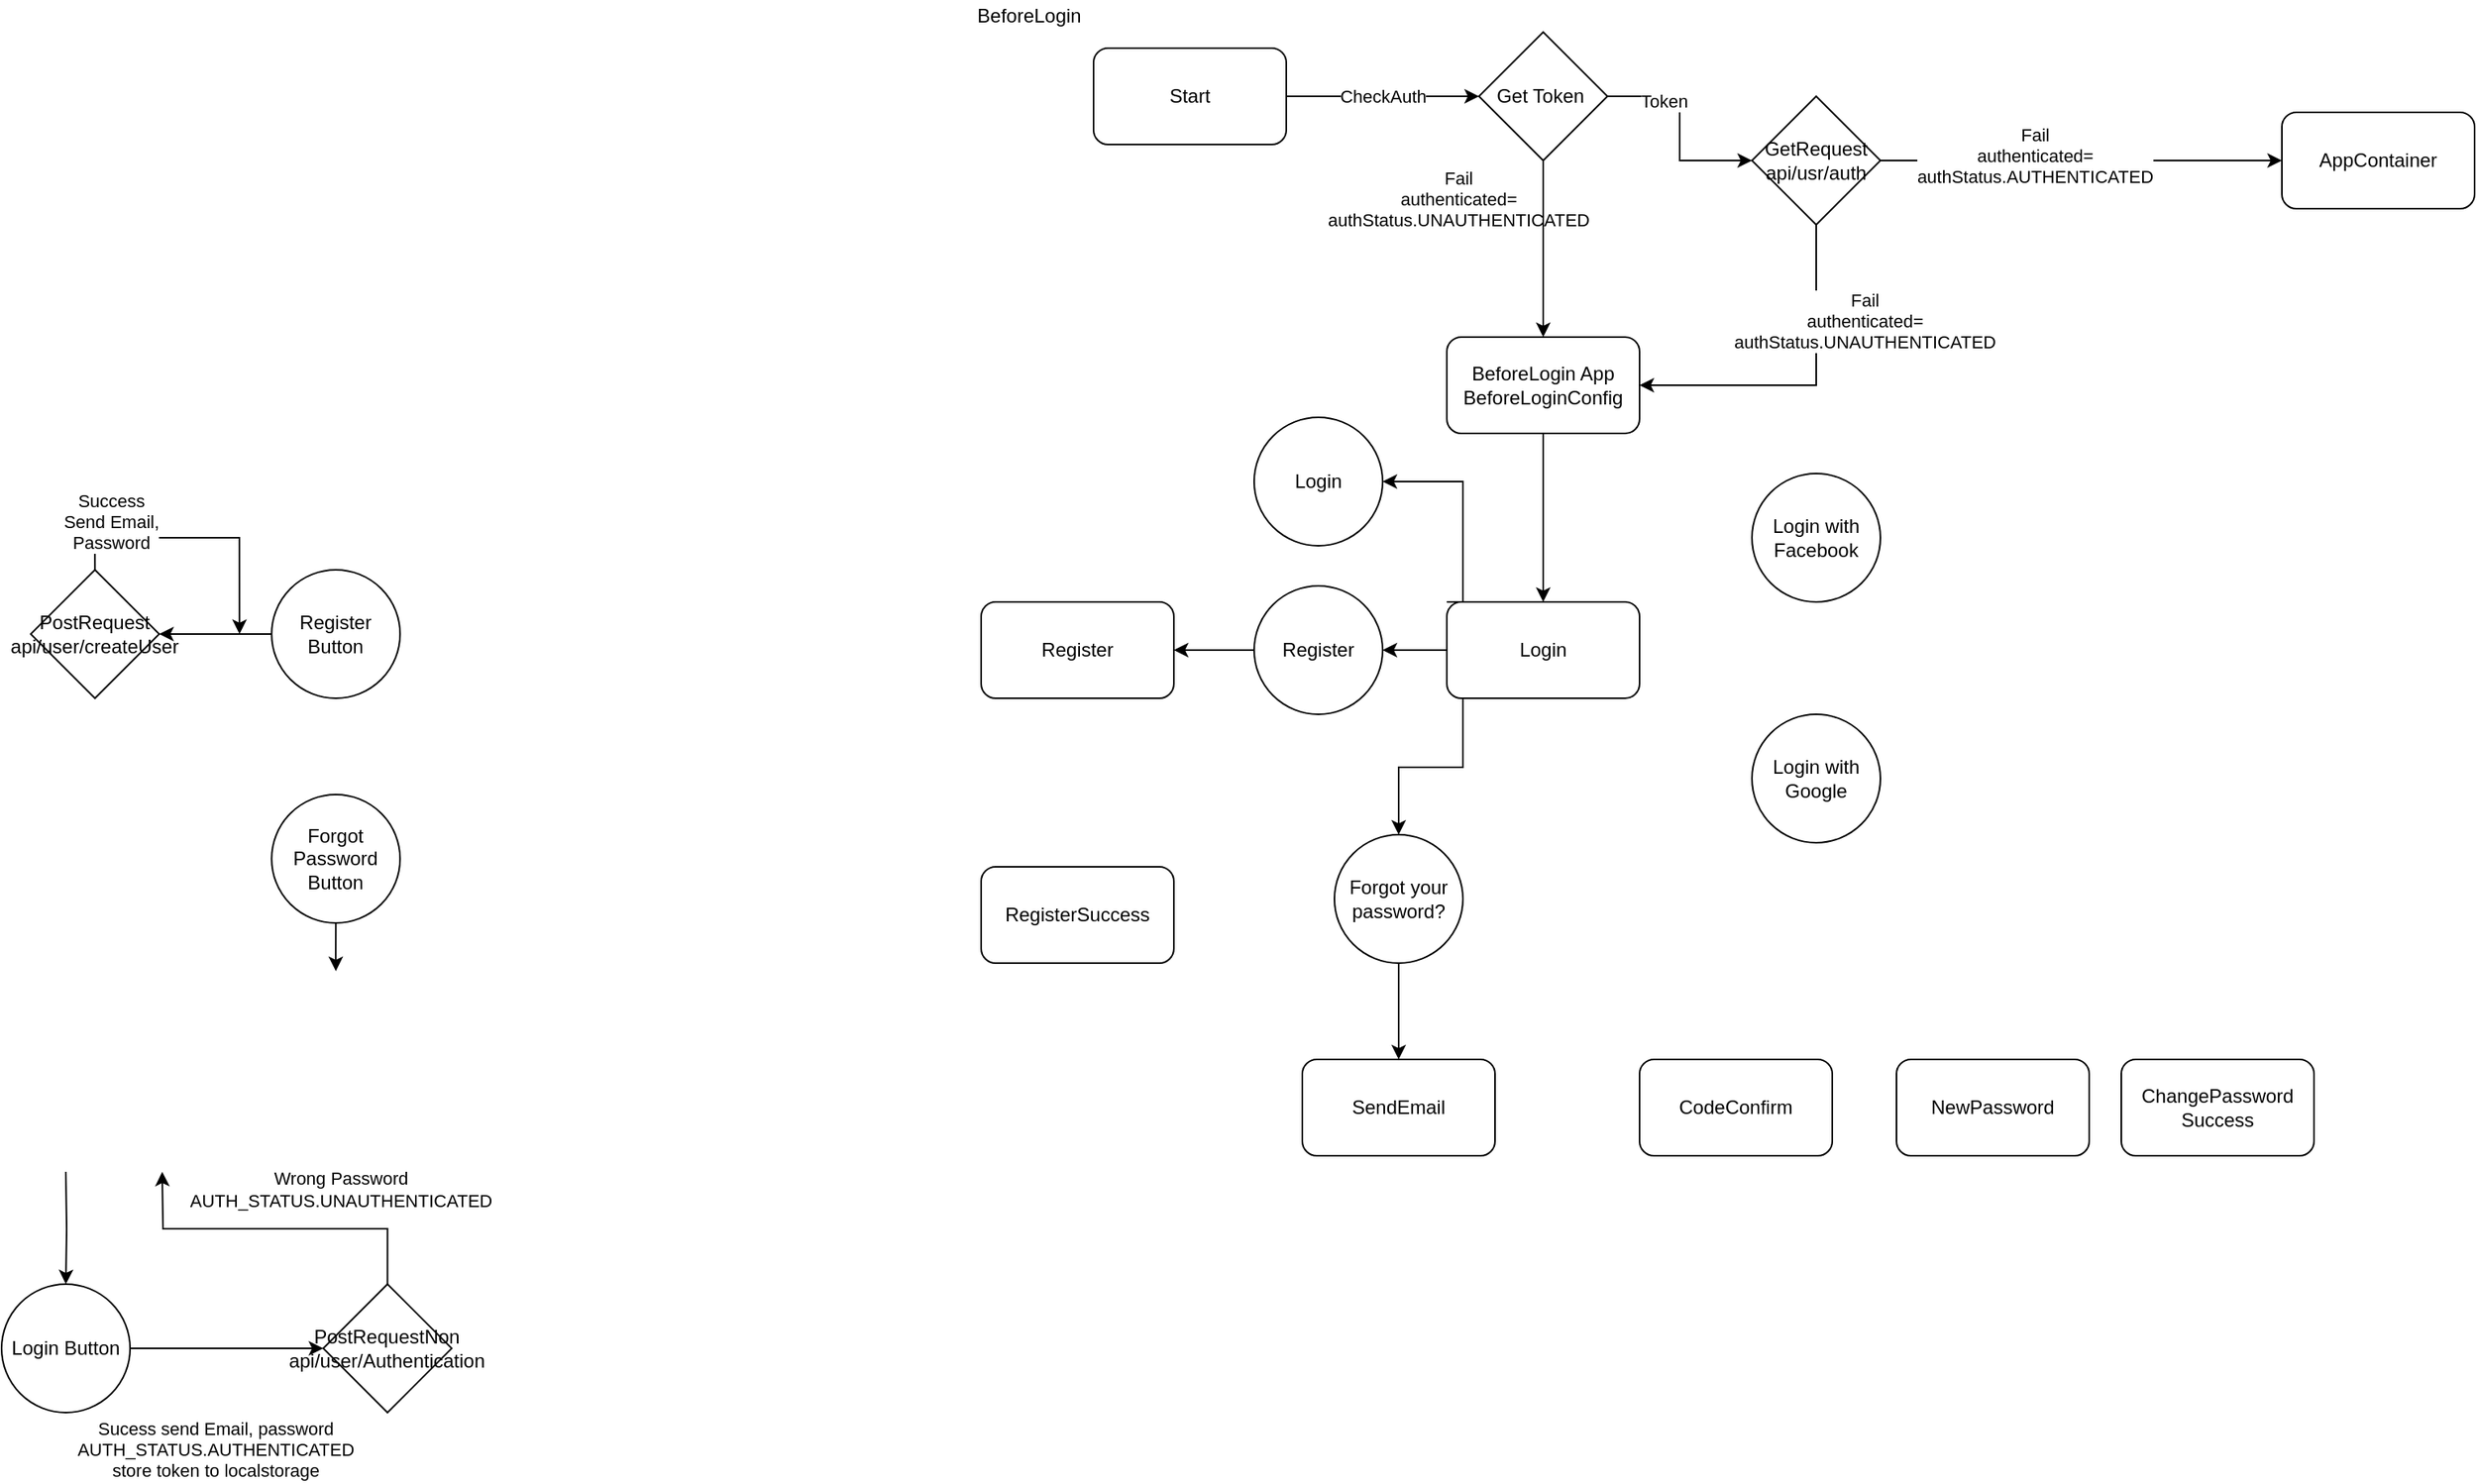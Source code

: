 <mxfile version="13.8.5" type="github">
  <diagram id="aokODsgRx68Id1cw1on9" name="Page-1">
    <mxGraphModel dx="3055" dy="1906" grid="1" gridSize="10" guides="1" tooltips="1" connect="1" arrows="1" fold="1" page="1" pageScale="1" pageWidth="850" pageHeight="1100" math="0" shadow="0">
      <root>
        <mxCell id="0" />
        <mxCell id="1" parent="0" />
        <mxCell id="LV5CCHK0L-nCkO7Zp9Pf-14" value="Fail&lt;br&gt;authenticated=&lt;br&gt;authStatus.UNAUTHENTICATED" style="edgeLabel;html=1;align=center;verticalAlign=middle;resizable=0;points=[];" vertex="1" connectable="0" parent="1">
          <mxGeometry x="-0.002" y="89.999" as="geometry">
            <mxPoint x="-3" y="24" as="offset" />
          </mxGeometry>
        </mxCell>
        <mxCell id="LV5CCHK0L-nCkO7Zp9Pf-4" value="" style="edgeStyle=orthogonalEdgeStyle;rounded=0;orthogonalLoop=1;jettySize=auto;html=1;" edge="1" parent="1" target="LV5CCHK0L-nCkO7Zp9Pf-43">
          <mxGeometry relative="1" as="geometry">
            <mxPoint x="-870" y="720" as="sourcePoint" />
          </mxGeometry>
        </mxCell>
        <mxCell id="LV5CCHK0L-nCkO7Zp9Pf-59" style="edgeStyle=orthogonalEdgeStyle;rounded=0;orthogonalLoop=1;jettySize=auto;html=1;exitX=0.5;exitY=1;exitDx=0;exitDy=0;" edge="1" parent="1" source="LV5CCHK0L-nCkO7Zp9Pf-5" target="LV5CCHK0L-nCkO7Zp9Pf-51">
          <mxGeometry relative="1" as="geometry" />
        </mxCell>
        <mxCell id="LV5CCHK0L-nCkO7Zp9Pf-5" value="BeforeLogin App&lt;br&gt;BeforeLoginConfig" style="rounded=1;whiteSpace=wrap;html=1;" vertex="1" parent="1">
          <mxGeometry x="-10" y="200" width="120" height="60" as="geometry" />
        </mxCell>
        <mxCell id="LV5CCHK0L-nCkO7Zp9Pf-6" value="&lt;meta charset=&quot;utf-8&quot;&gt;&lt;span style=&quot;color: rgb(0, 0, 0); font-family: helvetica; font-size: 11px; font-style: normal; font-weight: 400; letter-spacing: normal; text-align: center; text-indent: 0px; text-transform: none; word-spacing: 0px; background-color: rgb(255, 255, 255); display: inline; float: none;&quot;&gt;CheckAuth&lt;/span&gt;" style="edgeStyle=orthogonalEdgeStyle;rounded=0;orthogonalLoop=1;jettySize=auto;html=1;" edge="1" parent="1" source="LV5CCHK0L-nCkO7Zp9Pf-7" target="LV5CCHK0L-nCkO7Zp9Pf-13">
          <mxGeometry relative="1" as="geometry" />
        </mxCell>
        <mxCell id="LV5CCHK0L-nCkO7Zp9Pf-7" value="Start" style="rounded=1;whiteSpace=wrap;html=1;" vertex="1" parent="1">
          <mxGeometry x="-230" y="20" width="120" height="60" as="geometry" />
        </mxCell>
        <mxCell id="LV5CCHK0L-nCkO7Zp9Pf-49" style="edgeStyle=orthogonalEdgeStyle;rounded=0;orthogonalLoop=1;jettySize=auto;html=1;exitX=1;exitY=0.5;exitDx=0;exitDy=0;entryX=0;entryY=0.5;entryDx=0;entryDy=0;" edge="1" parent="1" source="LV5CCHK0L-nCkO7Zp9Pf-10" target="LV5CCHK0L-nCkO7Zp9Pf-48">
          <mxGeometry relative="1" as="geometry" />
        </mxCell>
        <mxCell id="LV5CCHK0L-nCkO7Zp9Pf-50" value="Fail&lt;br&gt;authenticated=&lt;br&gt;authStatus.AUTHENTICATED" style="edgeLabel;html=1;align=center;verticalAlign=middle;resizable=0;points=[];" vertex="1" connectable="0" parent="LV5CCHK0L-nCkO7Zp9Pf-49">
          <mxGeometry x="-0.232" y="3" relative="1" as="geometry">
            <mxPoint as="offset" />
          </mxGeometry>
        </mxCell>
        <mxCell id="LV5CCHK0L-nCkO7Zp9Pf-10" value="GetRequest&lt;br&gt;api/usr/auth" style="rhombus;whiteSpace=wrap;html=1;" vertex="1" parent="1">
          <mxGeometry x="180" y="50" width="80" height="80" as="geometry" />
        </mxCell>
        <mxCell id="LV5CCHK0L-nCkO7Zp9Pf-12" style="edgeStyle=orthogonalEdgeStyle;rounded=0;orthogonalLoop=1;jettySize=auto;html=1;exitX=0.5;exitY=1;exitDx=0;exitDy=0;entryX=0.5;entryY=0;entryDx=0;entryDy=0;" edge="1" parent="1" source="LV5CCHK0L-nCkO7Zp9Pf-13" target="LV5CCHK0L-nCkO7Zp9Pf-5">
          <mxGeometry relative="1" as="geometry">
            <mxPoint x="110" y="190" as="targetPoint" />
          </mxGeometry>
        </mxCell>
        <mxCell id="LV5CCHK0L-nCkO7Zp9Pf-46" style="edgeStyle=orthogonalEdgeStyle;rounded=0;orthogonalLoop=1;jettySize=auto;html=1;exitX=1;exitY=0.5;exitDx=0;exitDy=0;" edge="1" parent="1" source="LV5CCHK0L-nCkO7Zp9Pf-13" target="LV5CCHK0L-nCkO7Zp9Pf-10">
          <mxGeometry relative="1" as="geometry" />
        </mxCell>
        <mxCell id="LV5CCHK0L-nCkO7Zp9Pf-47" value="Token" style="edgeLabel;html=1;align=center;verticalAlign=middle;resizable=0;points=[];" vertex="1" connectable="0" parent="LV5CCHK0L-nCkO7Zp9Pf-46">
          <mxGeometry x="-0.462" y="-3" relative="1" as="geometry">
            <mxPoint as="offset" />
          </mxGeometry>
        </mxCell>
        <mxCell id="LV5CCHK0L-nCkO7Zp9Pf-13" value="Get Token&amp;nbsp;" style="rhombus;whiteSpace=wrap;html=1;" vertex="1" parent="1">
          <mxGeometry x="10" y="10" width="80" height="80" as="geometry" />
        </mxCell>
        <mxCell id="LV5CCHK0L-nCkO7Zp9Pf-15" value="Sucess send Email, password&lt;br&gt;AUTH_STATUS.AUTHENTICATED&lt;br&gt;store token to localstorage" style="edgeLabel;html=1;align=center;verticalAlign=middle;resizable=0;points=[];" vertex="1" connectable="0" parent="1">
          <mxGeometry x="-776.85" y="892.84" as="geometry" />
        </mxCell>
        <mxCell id="LV5CCHK0L-nCkO7Zp9Pf-16" style="edgeStyle=orthogonalEdgeStyle;rounded=0;orthogonalLoop=1;jettySize=auto;html=1;exitX=0.5;exitY=0;exitDx=0;exitDy=0;entryX=1;entryY=1;entryDx=0;entryDy=0;" edge="1" parent="1" source="LV5CCHK0L-nCkO7Zp9Pf-18">
          <mxGeometry relative="1" as="geometry">
            <mxPoint x="-810" y="720" as="targetPoint" />
          </mxGeometry>
        </mxCell>
        <mxCell id="LV5CCHK0L-nCkO7Zp9Pf-17" value="Wrong Password&lt;br&gt;AUTH_STATUS.UNAUTHENTICATED" style="edgeLabel;html=1;align=center;verticalAlign=middle;resizable=0;points=[];" vertex="1" connectable="0" parent="LV5CCHK0L-nCkO7Zp9Pf-16">
          <mxGeometry x="0.354" y="-1" relative="1" as="geometry">
            <mxPoint x="77.57" y="-24.0" as="offset" />
          </mxGeometry>
        </mxCell>
        <mxCell id="LV5CCHK0L-nCkO7Zp9Pf-18" value="PostRequestNon&lt;br&gt;api/user/Authentication" style="rhombus;whiteSpace=wrap;html=1;" vertex="1" parent="1">
          <mxGeometry x="-709.71" y="790" width="80" height="80" as="geometry" />
        </mxCell>
        <mxCell id="LV5CCHK0L-nCkO7Zp9Pf-19" value="Success&lt;br&gt;Send Email, &lt;br&gt;Password" style="edgeStyle=orthogonalEdgeStyle;rounded=0;orthogonalLoop=1;jettySize=auto;html=1;exitX=0.5;exitY=0;exitDx=0;exitDy=0;" edge="1" parent="1" source="LV5CCHK0L-nCkO7Zp9Pf-20">
          <mxGeometry x="-0.765" y="-14" relative="1" as="geometry">
            <mxPoint x="10" y="-24" as="offset" />
            <mxPoint x="-761.85" y="385" as="targetPoint" />
            <Array as="points">
              <mxPoint x="-851.85" y="325" />
              <mxPoint x="-761.85" y="325" />
            </Array>
          </mxGeometry>
        </mxCell>
        <mxCell id="LV5CCHK0L-nCkO7Zp9Pf-20" value="PostRequest&lt;br&gt;api/user/createUser" style="rhombus;whiteSpace=wrap;html=1;" vertex="1" parent="1">
          <mxGeometry x="-891.85" y="345" width="80" height="80" as="geometry" />
        </mxCell>
        <mxCell id="LV5CCHK0L-nCkO7Zp9Pf-38" value="" style="edgeStyle=orthogonalEdgeStyle;rounded=0;orthogonalLoop=1;jettySize=auto;html=1;" edge="1" parent="1" source="LV5CCHK0L-nCkO7Zp9Pf-39">
          <mxGeometry relative="1" as="geometry">
            <mxPoint x="-701.85" y="595" as="targetPoint" />
          </mxGeometry>
        </mxCell>
        <mxCell id="LV5CCHK0L-nCkO7Zp9Pf-39" value="Forgot Password Button" style="ellipse;whiteSpace=wrap;html=1;aspect=fixed;" vertex="1" parent="1">
          <mxGeometry x="-741.85" y="485" width="80" height="80" as="geometry" />
        </mxCell>
        <mxCell id="LV5CCHK0L-nCkO7Zp9Pf-40" value="" style="edgeStyle=orthogonalEdgeStyle;rounded=0;orthogonalLoop=1;jettySize=auto;html=1;" edge="1" parent="1" source="LV5CCHK0L-nCkO7Zp9Pf-41" target="LV5CCHK0L-nCkO7Zp9Pf-20">
          <mxGeometry relative="1" as="geometry" />
        </mxCell>
        <mxCell id="LV5CCHK0L-nCkO7Zp9Pf-41" value="Register Button" style="ellipse;whiteSpace=wrap;html=1;aspect=fixed;" vertex="1" parent="1">
          <mxGeometry x="-741.85" y="345" width="80" height="80" as="geometry" />
        </mxCell>
        <mxCell id="LV5CCHK0L-nCkO7Zp9Pf-42" value="" style="edgeStyle=orthogonalEdgeStyle;rounded=0;orthogonalLoop=1;jettySize=auto;html=1;" edge="1" parent="1" source="LV5CCHK0L-nCkO7Zp9Pf-43" target="LV5CCHK0L-nCkO7Zp9Pf-18">
          <mxGeometry relative="1" as="geometry" />
        </mxCell>
        <mxCell id="LV5CCHK0L-nCkO7Zp9Pf-43" value="Login Button" style="ellipse;whiteSpace=wrap;html=1;aspect=fixed;" vertex="1" parent="1">
          <mxGeometry x="-910" y="790" width="80" height="80" as="geometry" />
        </mxCell>
        <mxCell id="LV5CCHK0L-nCkO7Zp9Pf-44" value="BeforeLogin" style="text;html=1;strokeColor=none;fillColor=none;align=center;verticalAlign=middle;whiteSpace=wrap;rounded=0;" vertex="1" parent="1">
          <mxGeometry x="-290" y="-10" width="40" height="20" as="geometry" />
        </mxCell>
        <mxCell id="LV5CCHK0L-nCkO7Zp9Pf-8" style="edgeStyle=orthogonalEdgeStyle;rounded=0;orthogonalLoop=1;jettySize=auto;html=1;exitX=0.5;exitY=1;exitDx=0;exitDy=0;entryX=1;entryY=0.5;entryDx=0;entryDy=0;" edge="1" parent="1" source="LV5CCHK0L-nCkO7Zp9Pf-10" target="LV5CCHK0L-nCkO7Zp9Pf-5">
          <mxGeometry relative="1" as="geometry" />
        </mxCell>
        <mxCell id="LV5CCHK0L-nCkO7Zp9Pf-9" value="Fail&lt;br&gt;authenticated=&lt;br&gt;authStatus.UNAUTHENTICATED" style="edgeLabel;html=1;align=center;verticalAlign=middle;resizable=0;points=[];" vertex="1" connectable="0" parent="LV5CCHK0L-nCkO7Zp9Pf-8">
          <mxGeometry x="-0.028" y="-37" relative="1" as="geometry">
            <mxPoint x="32.0" y="-3" as="offset" />
          </mxGeometry>
        </mxCell>
        <mxCell id="LV5CCHK0L-nCkO7Zp9Pf-48" value="AppContainer" style="rounded=1;whiteSpace=wrap;html=1;" vertex="1" parent="1">
          <mxGeometry x="510" y="60" width="120" height="60" as="geometry" />
        </mxCell>
        <mxCell id="LV5CCHK0L-nCkO7Zp9Pf-61" style="edgeStyle=orthogonalEdgeStyle;rounded=0;orthogonalLoop=1;jettySize=auto;html=1;exitX=0;exitY=0.5;exitDx=0;exitDy=0;" edge="1" parent="1" source="LV5CCHK0L-nCkO7Zp9Pf-51" target="LV5CCHK0L-nCkO7Zp9Pf-60">
          <mxGeometry relative="1" as="geometry" />
        </mxCell>
        <mxCell id="LV5CCHK0L-nCkO7Zp9Pf-65" style="edgeStyle=orthogonalEdgeStyle;rounded=0;orthogonalLoop=1;jettySize=auto;html=1;exitX=0.25;exitY=1;exitDx=0;exitDy=0;entryX=0.5;entryY=0;entryDx=0;entryDy=0;" edge="1" parent="1" source="LV5CCHK0L-nCkO7Zp9Pf-51" target="LV5CCHK0L-nCkO7Zp9Pf-63">
          <mxGeometry relative="1" as="geometry">
            <Array as="points">
              <mxPoint y="425" />
              <mxPoint y="468" />
              <mxPoint x="-40" y="468" />
            </Array>
          </mxGeometry>
        </mxCell>
        <mxCell id="LV5CCHK0L-nCkO7Zp9Pf-67" style="edgeStyle=orthogonalEdgeStyle;rounded=0;orthogonalLoop=1;jettySize=auto;html=1;exitX=0;exitY=0;exitDx=0;exitDy=0;entryX=1;entryY=0.5;entryDx=0;entryDy=0;" edge="1" parent="1" source="LV5CCHK0L-nCkO7Zp9Pf-51" target="LV5CCHK0L-nCkO7Zp9Pf-66">
          <mxGeometry relative="1" as="geometry">
            <Array as="points">
              <mxPoint y="365" />
              <mxPoint y="290" />
            </Array>
          </mxGeometry>
        </mxCell>
        <mxCell id="LV5CCHK0L-nCkO7Zp9Pf-51" value="Login" style="rounded=1;whiteSpace=wrap;html=1;" vertex="1" parent="1">
          <mxGeometry x="-10" y="365" width="120" height="60" as="geometry" />
        </mxCell>
        <mxCell id="LV5CCHK0L-nCkO7Zp9Pf-52" value="Register" style="rounded=1;whiteSpace=wrap;html=1;" vertex="1" parent="1">
          <mxGeometry x="-300" y="365" width="120" height="60" as="geometry" />
        </mxCell>
        <mxCell id="LV5CCHK0L-nCkO7Zp9Pf-53" value="RegisterSuccess" style="rounded=1;whiteSpace=wrap;html=1;" vertex="1" parent="1">
          <mxGeometry x="-300" y="530" width="120" height="60" as="geometry" />
        </mxCell>
        <mxCell id="LV5CCHK0L-nCkO7Zp9Pf-54" value="SendEmail" style="rounded=1;whiteSpace=wrap;html=1;" vertex="1" parent="1">
          <mxGeometry x="-100" y="650" width="120" height="60" as="geometry" />
        </mxCell>
        <mxCell id="LV5CCHK0L-nCkO7Zp9Pf-55" value="CodeConfirm" style="rounded=1;whiteSpace=wrap;html=1;" vertex="1" parent="1">
          <mxGeometry x="110" y="650" width="120" height="60" as="geometry" />
        </mxCell>
        <mxCell id="LV5CCHK0L-nCkO7Zp9Pf-56" value="NewPassword" style="rounded=1;whiteSpace=wrap;html=1;" vertex="1" parent="1">
          <mxGeometry x="270" y="650" width="120" height="60" as="geometry" />
        </mxCell>
        <mxCell id="LV5CCHK0L-nCkO7Zp9Pf-57" value="ChangePassword Success" style="rounded=1;whiteSpace=wrap;html=1;" vertex="1" parent="1">
          <mxGeometry x="410" y="650" width="120" height="60" as="geometry" />
        </mxCell>
        <mxCell id="LV5CCHK0L-nCkO7Zp9Pf-62" style="edgeStyle=orthogonalEdgeStyle;rounded=0;orthogonalLoop=1;jettySize=auto;html=1;exitX=0;exitY=0.5;exitDx=0;exitDy=0;entryX=1;entryY=0.5;entryDx=0;entryDy=0;" edge="1" parent="1" source="LV5CCHK0L-nCkO7Zp9Pf-60" target="LV5CCHK0L-nCkO7Zp9Pf-52">
          <mxGeometry relative="1" as="geometry" />
        </mxCell>
        <mxCell id="LV5CCHK0L-nCkO7Zp9Pf-60" value="Register" style="ellipse;whiteSpace=wrap;html=1;aspect=fixed;" vertex="1" parent="1">
          <mxGeometry x="-130" y="355" width="80" height="80" as="geometry" />
        </mxCell>
        <mxCell id="LV5CCHK0L-nCkO7Zp9Pf-64" style="edgeStyle=orthogonalEdgeStyle;rounded=0;orthogonalLoop=1;jettySize=auto;html=1;" edge="1" parent="1" source="LV5CCHK0L-nCkO7Zp9Pf-63" target="LV5CCHK0L-nCkO7Zp9Pf-54">
          <mxGeometry relative="1" as="geometry" />
        </mxCell>
        <mxCell id="LV5CCHK0L-nCkO7Zp9Pf-63" value="Forgot your password?" style="ellipse;whiteSpace=wrap;html=1;aspect=fixed;" vertex="1" parent="1">
          <mxGeometry x="-80" y="510" width="80" height="80" as="geometry" />
        </mxCell>
        <mxCell id="LV5CCHK0L-nCkO7Zp9Pf-66" value="Login" style="ellipse;whiteSpace=wrap;html=1;aspect=fixed;" vertex="1" parent="1">
          <mxGeometry x="-130" y="250" width="80" height="80" as="geometry" />
        </mxCell>
        <mxCell id="LV5CCHK0L-nCkO7Zp9Pf-68" value="Login with Facebook" style="ellipse;whiteSpace=wrap;html=1;aspect=fixed;" vertex="1" parent="1">
          <mxGeometry x="180" y="285" width="80" height="80" as="geometry" />
        </mxCell>
        <mxCell id="LV5CCHK0L-nCkO7Zp9Pf-69" value="Login with Google" style="ellipse;whiteSpace=wrap;html=1;aspect=fixed;" vertex="1" parent="1">
          <mxGeometry x="180" y="435" width="80" height="80" as="geometry" />
        </mxCell>
      </root>
    </mxGraphModel>
  </diagram>
</mxfile>
